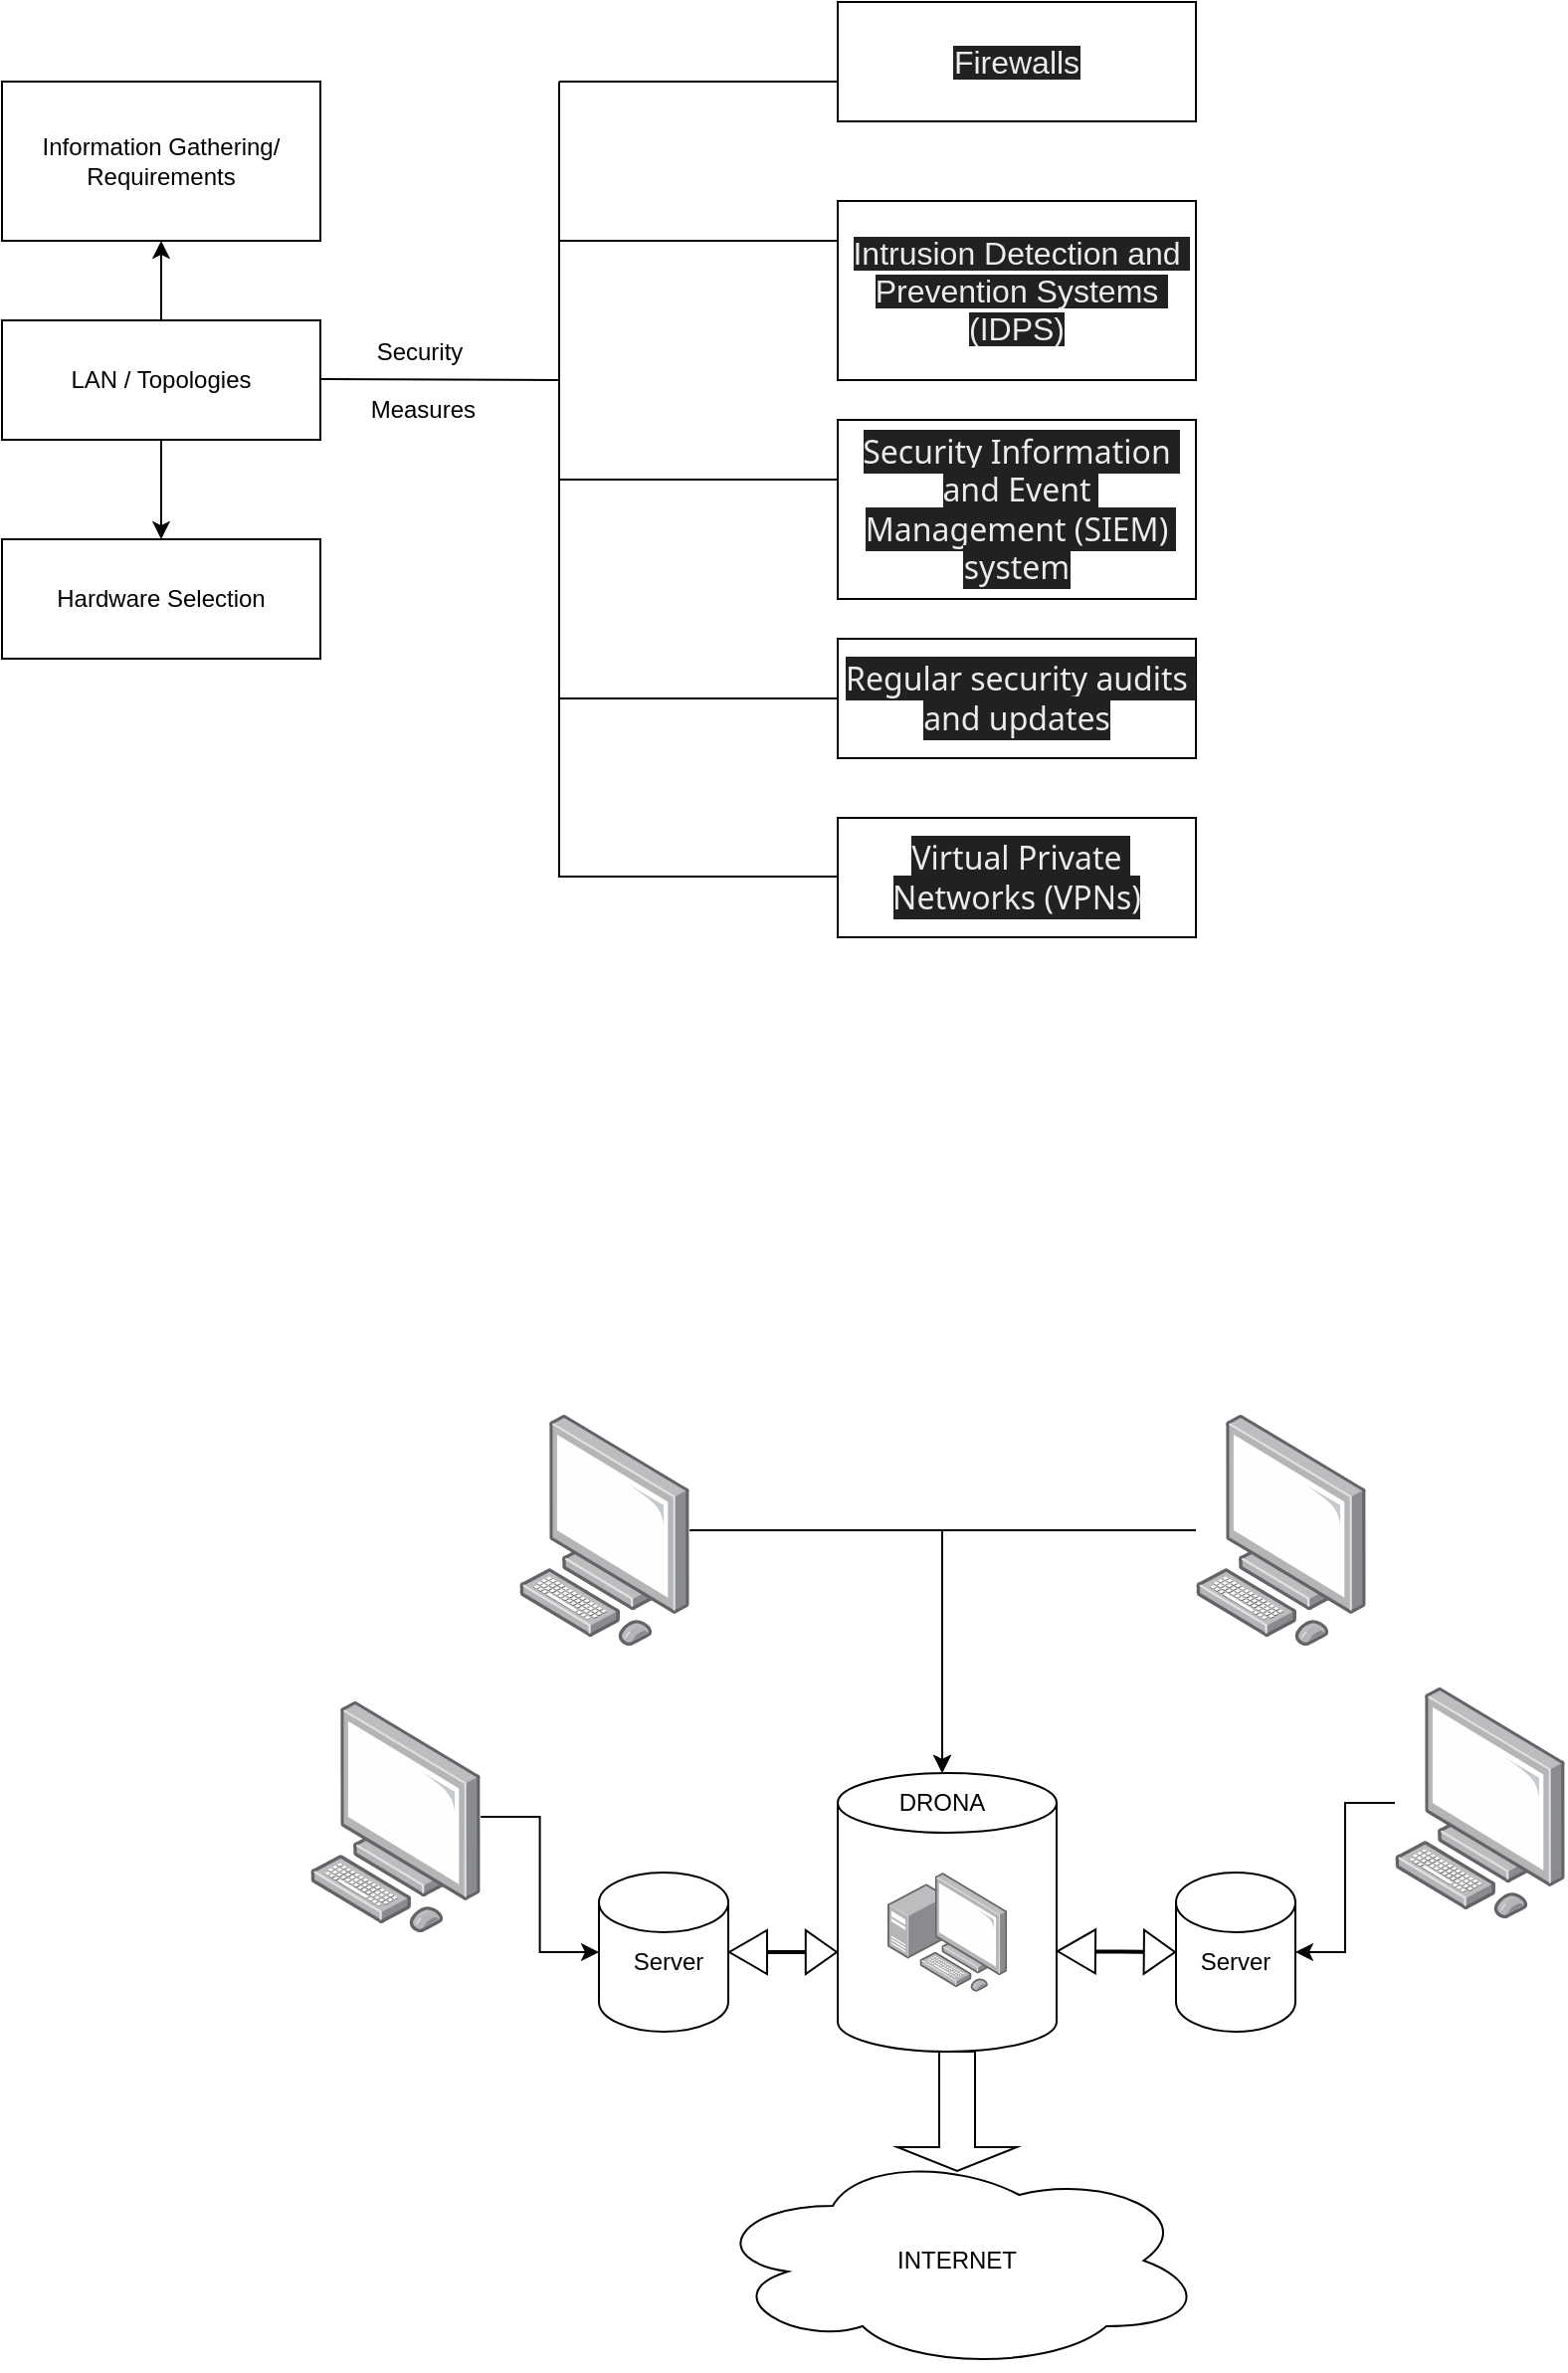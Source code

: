 <mxfile version="24.4.0" type="github">
  <diagram name="Page-1" id="i5kUNEdi8vmjI6FF8Jh-">
    <mxGraphModel dx="1290" dy="603" grid="1" gridSize="10" guides="1" tooltips="1" connect="1" arrows="1" fold="1" page="1" pageScale="1" pageWidth="850" pageHeight="1100" math="0" shadow="0">
      <root>
        <mxCell id="0" />
        <mxCell id="1" parent="0" />
        <mxCell id="yjTzA0hOruGHKj1SIFYc-1" value="" style="rounded=0;whiteSpace=wrap;html=1;" vertex="1" parent="1">
          <mxGeometry x="40" y="40" width="160" height="80" as="geometry" />
        </mxCell>
        <mxCell id="yjTzA0hOruGHKj1SIFYc-2" value="Information Gathering/ Requirements" style="text;html=1;align=center;verticalAlign=middle;whiteSpace=wrap;rounded=0;" vertex="1" parent="1">
          <mxGeometry x="45" y="50" width="150" height="60" as="geometry" />
        </mxCell>
        <mxCell id="yjTzA0hOruGHKj1SIFYc-3" value="" style="rounded=0;whiteSpace=wrap;html=1;" vertex="1" parent="1">
          <mxGeometry x="40" y="160" width="160" height="60" as="geometry" />
        </mxCell>
        <mxCell id="yjTzA0hOruGHKj1SIFYc-38" value="" style="edgeStyle=orthogonalEdgeStyle;rounded=0;orthogonalLoop=1;jettySize=auto;html=1;entryX=0.5;entryY=1;entryDx=0;entryDy=0;" edge="1" parent="1" source="yjTzA0hOruGHKj1SIFYc-4" target="yjTzA0hOruGHKj1SIFYc-1">
          <mxGeometry relative="1" as="geometry">
            <mxPoint x="150" y="120" as="targetPoint" />
            <Array as="points">
              <mxPoint x="120" y="130" />
              <mxPoint x="120" y="130" />
            </Array>
          </mxGeometry>
        </mxCell>
        <mxCell id="yjTzA0hOruGHKj1SIFYc-39" value="" style="edgeStyle=orthogonalEdgeStyle;rounded=0;orthogonalLoop=1;jettySize=auto;html=1;" edge="1" parent="1" source="yjTzA0hOruGHKj1SIFYc-4" target="yjTzA0hOruGHKj1SIFYc-7">
          <mxGeometry relative="1" as="geometry" />
        </mxCell>
        <mxCell id="yjTzA0hOruGHKj1SIFYc-4" value="LAN / Topologies" style="text;html=1;align=center;verticalAlign=middle;whiteSpace=wrap;rounded=0;" vertex="1" parent="1">
          <mxGeometry x="40" y="160" width="160" height="60" as="geometry" />
        </mxCell>
        <mxCell id="yjTzA0hOruGHKj1SIFYc-7" value="Hardware Selection" style="rounded=0;whiteSpace=wrap;html=1;" vertex="1" parent="1">
          <mxGeometry x="40" y="270" width="160" height="60" as="geometry" />
        </mxCell>
        <mxCell id="yjTzA0hOruGHKj1SIFYc-12" value="" style="endArrow=none;html=1;rounded=0;" edge="1" parent="1">
          <mxGeometry width="50" height="50" relative="1" as="geometry">
            <mxPoint x="200" y="189.5" as="sourcePoint" />
            <mxPoint x="320" y="190" as="targetPoint" />
          </mxGeometry>
        </mxCell>
        <mxCell id="yjTzA0hOruGHKj1SIFYc-16" value="" style="endArrow=none;html=1;rounded=0;" edge="1" parent="1">
          <mxGeometry width="50" height="50" relative="1" as="geometry">
            <mxPoint x="320" y="440" as="sourcePoint" />
            <mxPoint x="320" y="40" as="targetPoint" />
          </mxGeometry>
        </mxCell>
        <mxCell id="yjTzA0hOruGHKj1SIFYc-17" value="" style="rounded=0;whiteSpace=wrap;html=1;" vertex="1" parent="1">
          <mxGeometry x="460" width="180" height="60" as="geometry" />
        </mxCell>
        <mxCell id="yjTzA0hOruGHKj1SIFYc-18" value="" style="rounded=0;whiteSpace=wrap;html=1;" vertex="1" parent="1">
          <mxGeometry x="460" y="320" width="180" height="60" as="geometry" />
        </mxCell>
        <mxCell id="yjTzA0hOruGHKj1SIFYc-19" value="" style="rounded=0;whiteSpace=wrap;html=1;" vertex="1" parent="1">
          <mxGeometry x="460" y="210" width="180" height="90" as="geometry" />
        </mxCell>
        <mxCell id="yjTzA0hOruGHKj1SIFYc-20" value="" style="rounded=0;whiteSpace=wrap;html=1;" vertex="1" parent="1">
          <mxGeometry x="460" y="100" width="180" height="90" as="geometry" />
        </mxCell>
        <mxCell id="yjTzA0hOruGHKj1SIFYc-21" value="&lt;span style=&quot;color: rgb(236, 236, 236); font-size: 16px; text-align: left; white-space-collapse: preserve; background-color: rgb(33, 33, 33);&quot;&gt;&lt;font face=&quot;Helvetica&quot;&gt;Firewalls&lt;/font&gt;&lt;/span&gt;" style="text;html=1;align=center;verticalAlign=middle;whiteSpace=wrap;rounded=0;" vertex="1" parent="1">
          <mxGeometry x="470" width="160" height="60" as="geometry" />
        </mxCell>
        <mxCell id="yjTzA0hOruGHKj1SIFYc-22" value="&lt;span style=&quot;color: rgb(236, 236, 236); font-size: 16px; text-align: left; white-space-collapse: preserve; background-color: rgb(33, 33, 33);&quot;&gt;Intrusion Detection and Prevention Systems (IDPS)&lt;/span&gt;" style="text;html=1;align=center;verticalAlign=middle;whiteSpace=wrap;rounded=0;" vertex="1" parent="1">
          <mxGeometry x="460" y="100" width="180" height="90" as="geometry" />
        </mxCell>
        <mxCell id="yjTzA0hOruGHKj1SIFYc-23" value="&lt;span style=&quot;color: rgb(236, 236, 236); font-family: Söhne, ui-sans-serif, system-ui, -apple-system, &amp;quot;Segoe UI&amp;quot;, Roboto, Ubuntu, Cantarell, &amp;quot;Noto Sans&amp;quot;, sans-serif, &amp;quot;Helvetica Neue&amp;quot;, Arial, &amp;quot;Apple Color Emoji&amp;quot;, &amp;quot;Segoe UI Emoji&amp;quot;, &amp;quot;Segoe UI Symbol&amp;quot;, &amp;quot;Noto Color Emoji&amp;quot;; font-size: 16px; text-align: left; white-space-collapse: preserve; background-color: rgb(33, 33, 33);&quot;&gt;Security Information and Event Management (SIEM) system&lt;/span&gt;" style="text;html=1;align=center;verticalAlign=middle;whiteSpace=wrap;rounded=0;" vertex="1" parent="1">
          <mxGeometry x="470" y="225" width="160" height="60" as="geometry" />
        </mxCell>
        <mxCell id="yjTzA0hOruGHKj1SIFYc-24" value="&lt;span style=&quot;color: rgb(236, 236, 236); font-family: Söhne, ui-sans-serif, system-ui, -apple-system, &amp;quot;Segoe UI&amp;quot;, Roboto, Ubuntu, Cantarell, &amp;quot;Noto Sans&amp;quot;, sans-serif, &amp;quot;Helvetica Neue&amp;quot;, Arial, &amp;quot;Apple Color Emoji&amp;quot;, &amp;quot;Segoe UI Emoji&amp;quot;, &amp;quot;Segoe UI Symbol&amp;quot;, &amp;quot;Noto Color Emoji&amp;quot;; font-size: 16px; text-align: left; white-space-collapse: preserve; background-color: rgb(33, 33, 33);&quot;&gt;Regular security audits and updates&lt;/span&gt;" style="text;html=1;align=center;verticalAlign=middle;whiteSpace=wrap;rounded=0;" vertex="1" parent="1">
          <mxGeometry x="460" y="320" width="180" height="60" as="geometry" />
        </mxCell>
        <mxCell id="yjTzA0hOruGHKj1SIFYc-25" value="" style="rounded=0;whiteSpace=wrap;html=1;" vertex="1" parent="1">
          <mxGeometry x="460" y="410" width="180" height="60" as="geometry" />
        </mxCell>
        <mxCell id="yjTzA0hOruGHKj1SIFYc-26" value="&lt;span style=&quot;color: rgb(236, 236, 236); font-family: Söhne, ui-sans-serif, system-ui, -apple-system, &amp;quot;Segoe UI&amp;quot;, Roboto, Ubuntu, Cantarell, &amp;quot;Noto Sans&amp;quot;, sans-serif, &amp;quot;Helvetica Neue&amp;quot;, Arial, &amp;quot;Apple Color Emoji&amp;quot;, &amp;quot;Segoe UI Emoji&amp;quot;, &amp;quot;Segoe UI Symbol&amp;quot;, &amp;quot;Noto Color Emoji&amp;quot;; font-size: 16px; text-align: left; white-space-collapse: preserve; background-color: rgb(33, 33, 33);&quot;&gt;Virtual Private Networks (VPNs)&lt;/span&gt;" style="text;html=1;align=center;verticalAlign=middle;whiteSpace=wrap;rounded=0;" vertex="1" parent="1">
          <mxGeometry x="460" y="410" width="180" height="60" as="geometry" />
        </mxCell>
        <mxCell id="yjTzA0hOruGHKj1SIFYc-27" value="" style="endArrow=none;html=1;rounded=0;" edge="1" parent="1">
          <mxGeometry width="50" height="50" relative="1" as="geometry">
            <mxPoint x="320" y="40" as="sourcePoint" />
            <mxPoint x="460" y="40" as="targetPoint" />
          </mxGeometry>
        </mxCell>
        <mxCell id="yjTzA0hOruGHKj1SIFYc-29" value="" style="endArrow=none;html=1;rounded=0;" edge="1" parent="1">
          <mxGeometry width="50" height="50" relative="1" as="geometry">
            <mxPoint x="320" y="120" as="sourcePoint" />
            <mxPoint x="460" y="120" as="targetPoint" />
          </mxGeometry>
        </mxCell>
        <mxCell id="yjTzA0hOruGHKj1SIFYc-30" value="" style="endArrow=none;html=1;rounded=0;" edge="1" parent="1">
          <mxGeometry width="50" height="50" relative="1" as="geometry">
            <mxPoint x="320" y="240" as="sourcePoint" />
            <mxPoint x="460" y="240" as="targetPoint" />
          </mxGeometry>
        </mxCell>
        <mxCell id="yjTzA0hOruGHKj1SIFYc-31" value="" style="endArrow=none;html=1;rounded=0;" edge="1" parent="1">
          <mxGeometry width="50" height="50" relative="1" as="geometry">
            <mxPoint x="320" y="350" as="sourcePoint" />
            <mxPoint x="460" y="350" as="targetPoint" />
          </mxGeometry>
        </mxCell>
        <mxCell id="yjTzA0hOruGHKj1SIFYc-32" value="" style="endArrow=none;html=1;rounded=0;" edge="1" parent="1">
          <mxGeometry width="50" height="50" relative="1" as="geometry">
            <mxPoint x="320" y="439.5" as="sourcePoint" />
            <mxPoint x="460" y="439.5" as="targetPoint" />
          </mxGeometry>
        </mxCell>
        <mxCell id="yjTzA0hOruGHKj1SIFYc-37" value="Security&lt;div&gt;&lt;br&gt;&lt;/div&gt;&lt;div&gt;&amp;nbsp;Measures&lt;/div&gt;" style="text;html=1;align=center;verticalAlign=middle;whiteSpace=wrap;rounded=0;" vertex="1" parent="1">
          <mxGeometry x="220" y="175" width="60" height="30" as="geometry" />
        </mxCell>
        <mxCell id="yjTzA0hOruGHKj1SIFYc-40" value="" style="shape=cylinder3;whiteSpace=wrap;html=1;boundedLbl=1;backgroundOutline=1;size=15;" vertex="1" parent="1">
          <mxGeometry x="460" y="890" width="110" height="140" as="geometry" />
        </mxCell>
        <mxCell id="yjTzA0hOruGHKj1SIFYc-41" value="" style="shape=cylinder3;whiteSpace=wrap;html=1;boundedLbl=1;backgroundOutline=1;size=15;" vertex="1" parent="1">
          <mxGeometry x="340" y="940" width="65" height="80" as="geometry" />
        </mxCell>
        <mxCell id="yjTzA0hOruGHKj1SIFYc-42" value="" style="shape=cylinder3;whiteSpace=wrap;html=1;boundedLbl=1;backgroundOutline=1;size=15;" vertex="1" parent="1">
          <mxGeometry x="630" y="940" width="60" height="80" as="geometry" />
        </mxCell>
        <mxCell id="yjTzA0hOruGHKj1SIFYc-43" value="" style="ellipse;shape=cloud;whiteSpace=wrap;html=1;" vertex="1" parent="1">
          <mxGeometry x="395" y="1080" width="250" height="110" as="geometry" />
        </mxCell>
        <mxCell id="yjTzA0hOruGHKj1SIFYc-44" value="" style="image;points=[];aspect=fixed;html=1;align=center;shadow=0;dashed=0;image=img/lib/allied_telesis/computer_and_terminals/Personal_Computer.svg;" vertex="1" parent="1">
          <mxGeometry x="300" y="710" width="85.6" height="116.01" as="geometry" />
        </mxCell>
        <mxCell id="yjTzA0hOruGHKj1SIFYc-61" style="edgeStyle=orthogonalEdgeStyle;rounded=0;orthogonalLoop=1;jettySize=auto;html=1;" edge="1" parent="1" source="yjTzA0hOruGHKj1SIFYc-45" target="yjTzA0hOruGHKj1SIFYc-53">
          <mxGeometry relative="1" as="geometry">
            <mxPoint x="540" y="888" as="targetPoint" />
          </mxGeometry>
        </mxCell>
        <mxCell id="yjTzA0hOruGHKj1SIFYc-45" value="" style="image;points=[];aspect=fixed;html=1;align=center;shadow=0;dashed=0;image=img/lib/allied_telesis/computer_and_terminals/Personal_Computer.svg;" vertex="1" parent="1">
          <mxGeometry x="640" y="710" width="85.6" height="116.01" as="geometry" />
        </mxCell>
        <mxCell id="yjTzA0hOruGHKj1SIFYc-59" value="" style="edgeStyle=orthogonalEdgeStyle;rounded=0;orthogonalLoop=1;jettySize=auto;html=1;" edge="1" parent="1" source="yjTzA0hOruGHKj1SIFYc-46" target="yjTzA0hOruGHKj1SIFYc-41">
          <mxGeometry relative="1" as="geometry" />
        </mxCell>
        <mxCell id="yjTzA0hOruGHKj1SIFYc-46" value="" style="image;points=[];aspect=fixed;html=1;align=center;shadow=0;dashed=0;image=img/lib/allied_telesis/computer_and_terminals/Personal_Computer.svg;" vertex="1" parent="1">
          <mxGeometry x="195" y="853.99" width="85.6" height="116.01" as="geometry" />
        </mxCell>
        <mxCell id="yjTzA0hOruGHKj1SIFYc-58" value="" style="edgeStyle=orthogonalEdgeStyle;rounded=0;orthogonalLoop=1;jettySize=auto;html=1;" edge="1" parent="1" source="yjTzA0hOruGHKj1SIFYc-47" target="yjTzA0hOruGHKj1SIFYc-42">
          <mxGeometry relative="1" as="geometry" />
        </mxCell>
        <mxCell id="yjTzA0hOruGHKj1SIFYc-47" value="" style="image;points=[];aspect=fixed;html=1;align=center;shadow=0;dashed=0;image=img/lib/allied_telesis/computer_and_terminals/Personal_Computer.svg;" vertex="1" parent="1">
          <mxGeometry x="740" y="846.99" width="85.6" height="116.01" as="geometry" />
        </mxCell>
        <mxCell id="yjTzA0hOruGHKj1SIFYc-48" value="" style="shape=flexArrow;endArrow=classic;startArrow=classic;html=1;rounded=0;width=1;endSize=4.87;entryX=0;entryY=0.5;entryDx=0;entryDy=0;entryPerimeter=0;" edge="1" parent="1" target="yjTzA0hOruGHKj1SIFYc-42">
          <mxGeometry width="100" height="100" relative="1" as="geometry">
            <mxPoint x="570" y="979.5" as="sourcePoint" />
            <mxPoint x="620" y="979.5" as="targetPoint" />
          </mxGeometry>
        </mxCell>
        <mxCell id="yjTzA0hOruGHKj1SIFYc-49" value="" style="shape=flexArrow;endArrow=classic;startArrow=classic;html=1;rounded=0;width=1;endSize=4.87;exitX=1;exitY=0.5;exitDx=0;exitDy=0;exitPerimeter=0;" edge="1" parent="1" source="yjTzA0hOruGHKj1SIFYc-41">
          <mxGeometry width="100" height="100" relative="1" as="geometry">
            <mxPoint x="430" y="980" as="sourcePoint" />
            <mxPoint x="460" y="980" as="targetPoint" />
          </mxGeometry>
        </mxCell>
        <mxCell id="yjTzA0hOruGHKj1SIFYc-52" value="" style="image;points=[];aspect=fixed;html=1;align=center;shadow=0;dashed=0;image=img/lib/allied_telesis/computer_and_terminals/Personal_Computer_with_Server.svg;" vertex="1" parent="1">
          <mxGeometry x="485" y="940" width="60" height="60" as="geometry" />
        </mxCell>
        <mxCell id="yjTzA0hOruGHKj1SIFYc-53" value="DRONA" style="text;html=1;align=center;verticalAlign=middle;whiteSpace=wrap;rounded=0;" vertex="1" parent="1">
          <mxGeometry x="475" y="890" width="75" height="30" as="geometry" />
        </mxCell>
        <mxCell id="yjTzA0hOruGHKj1SIFYc-54" value="Server" style="text;html=1;align=center;verticalAlign=middle;whiteSpace=wrap;rounded=0;" vertex="1" parent="1">
          <mxGeometry x="630" y="970" width="60" height="30" as="geometry" />
        </mxCell>
        <mxCell id="yjTzA0hOruGHKj1SIFYc-55" value="Server" style="text;html=1;align=center;verticalAlign=middle;whiteSpace=wrap;rounded=0;" vertex="1" parent="1">
          <mxGeometry x="345" y="970" width="60" height="30" as="geometry" />
        </mxCell>
        <mxCell id="yjTzA0hOruGHKj1SIFYc-56" value="INTERNET" style="text;html=1;align=center;verticalAlign=middle;whiteSpace=wrap;rounded=0;" vertex="1" parent="1">
          <mxGeometry x="475" y="1120" width="90" height="30" as="geometry" />
        </mxCell>
        <mxCell id="yjTzA0hOruGHKj1SIFYc-60" style="edgeStyle=orthogonalEdgeStyle;rounded=0;orthogonalLoop=1;jettySize=auto;html=1;entryX=0.5;entryY=0;entryDx=0;entryDy=0;" edge="1" parent="1" source="yjTzA0hOruGHKj1SIFYc-44" target="yjTzA0hOruGHKj1SIFYc-53">
          <mxGeometry relative="1" as="geometry" />
        </mxCell>
        <mxCell id="yjTzA0hOruGHKj1SIFYc-62" value="" style="shape=singleArrow;direction=south;whiteSpace=wrap;html=1;" vertex="1" parent="1">
          <mxGeometry x="490" y="1030" width="60" height="60" as="geometry" />
        </mxCell>
      </root>
    </mxGraphModel>
  </diagram>
</mxfile>
